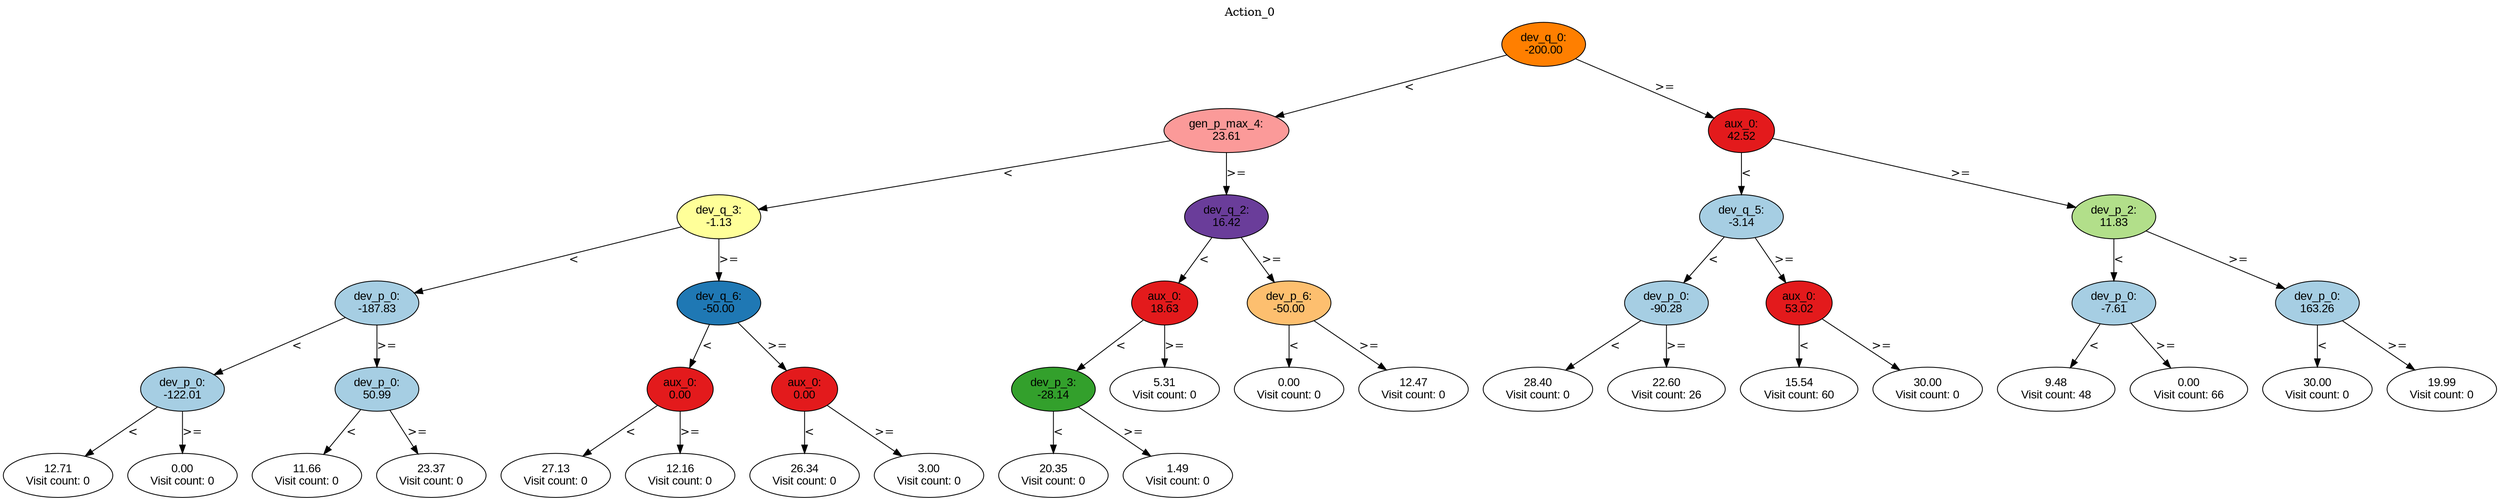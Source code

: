 digraph BST {
    node [fontname="Arial" style=filled colorscheme=paired12];
    0 [ label = "dev_q_0:
-200.00" fillcolor=8];
    1 [ label = "gen_p_max_4:
23.61" fillcolor=5];
    2 [ label = "dev_q_3:
-1.13" fillcolor=11];
    3 [ label = "dev_p_0:
-187.83" fillcolor=1];
    4 [ label = "dev_p_0:
-122.01" fillcolor=1];
    5 [ label = "12.71
Visit count: 0" fillcolor=white];
    6 [ label = "0.00
Visit count: 0" fillcolor=white];
    7 [ label = "dev_p_0:
50.99" fillcolor=1];
    8 [ label = "11.66
Visit count: 0" fillcolor=white];
    9 [ label = "23.37
Visit count: 0" fillcolor=white];
    10 [ label = "dev_q_6:
-50.00" fillcolor=2];
    11 [ label = "aux_0:
0.00" fillcolor=6];
    12 [ label = "27.13
Visit count: 0" fillcolor=white];
    13 [ label = "12.16
Visit count: 0" fillcolor=white];
    14 [ label = "aux_0:
0.00" fillcolor=6];
    15 [ label = "26.34
Visit count: 0" fillcolor=white];
    16 [ label = "3.00
Visit count: 0" fillcolor=white];
    17 [ label = "dev_q_2:
16.42" fillcolor=10];
    18 [ label = "aux_0:
18.63" fillcolor=6];
    19 [ label = "dev_p_3:
-28.14" fillcolor=4];
    20 [ label = "20.35
Visit count: 0" fillcolor=white];
    21 [ label = "1.49
Visit count: 0" fillcolor=white];
    22 [ label = "5.31
Visit count: 0" fillcolor=white];
    23 [ label = "dev_p_6:
-50.00" fillcolor=7];
    24 [ label = "0.00
Visit count: 0" fillcolor=white];
    25 [ label = "12.47
Visit count: 0" fillcolor=white];
    26 [ label = "aux_0:
42.52" fillcolor=6];
    27 [ label = "dev_q_5:
-3.14" fillcolor=1];
    28 [ label = "dev_p_0:
-90.28" fillcolor=1];
    29 [ label = "28.40
Visit count: 0" fillcolor=white];
    30 [ label = "22.60
Visit count: 26" fillcolor=white];
    31 [ label = "aux_0:
53.02" fillcolor=6];
    32 [ label = "15.54
Visit count: 60" fillcolor=white];
    33 [ label = "30.00
Visit count: 0" fillcolor=white];
    34 [ label = "dev_p_2:
11.83" fillcolor=3];
    35 [ label = "dev_p_0:
-7.61" fillcolor=1];
    36 [ label = "9.48
Visit count: 48" fillcolor=white];
    37 [ label = "0.00
Visit count: 66" fillcolor=white];
    38 [ label = "dev_p_0:
163.26" fillcolor=1];
    39 [ label = "30.00
Visit count: 0" fillcolor=white];
    40 [ label = "19.99
Visit count: 0" fillcolor=white];

    0  -> 1[ label = "<"];
    0  -> 26[ label = ">="];
    1  -> 2[ label = "<"];
    1  -> 17[ label = ">="];
    2  -> 3[ label = "<"];
    2  -> 10[ label = ">="];
    3  -> 4[ label = "<"];
    3  -> 7[ label = ">="];
    4  -> 5[ label = "<"];
    4  -> 6[ label = ">="];
    7  -> 8[ label = "<"];
    7  -> 9[ label = ">="];
    10  -> 11[ label = "<"];
    10  -> 14[ label = ">="];
    11  -> 12[ label = "<"];
    11  -> 13[ label = ">="];
    14  -> 15[ label = "<"];
    14  -> 16[ label = ">="];
    17  -> 18[ label = "<"];
    17  -> 23[ label = ">="];
    18  -> 19[ label = "<"];
    18  -> 22[ label = ">="];
    19  -> 20[ label = "<"];
    19  -> 21[ label = ">="];
    23  -> 24[ label = "<"];
    23  -> 25[ label = ">="];
    26  -> 27[ label = "<"];
    26  -> 34[ label = ">="];
    27  -> 28[ label = "<"];
    27  -> 31[ label = ">="];
    28  -> 29[ label = "<"];
    28  -> 30[ label = ">="];
    31  -> 32[ label = "<"];
    31  -> 33[ label = ">="];
    34  -> 35[ label = "<"];
    34  -> 38[ label = ">="];
    35  -> 36[ label = "<"];
    35  -> 37[ label = ">="];
    38  -> 39[ label = "<"];
    38  -> 40[ label = ">="];

    labelloc="t";
    label="Action_0";
}
